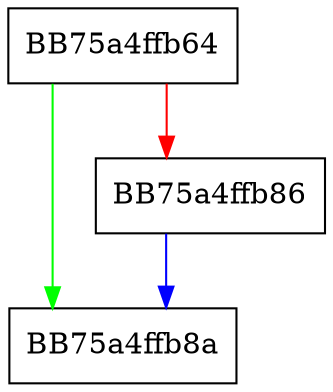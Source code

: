digraph BIT_flushBits {
  node [shape="box"];
  graph [splines=ortho];
  BB75a4ffb64 -> BB75a4ffb8a [color="green"];
  BB75a4ffb64 -> BB75a4ffb86 [color="red"];
  BB75a4ffb86 -> BB75a4ffb8a [color="blue"];
}